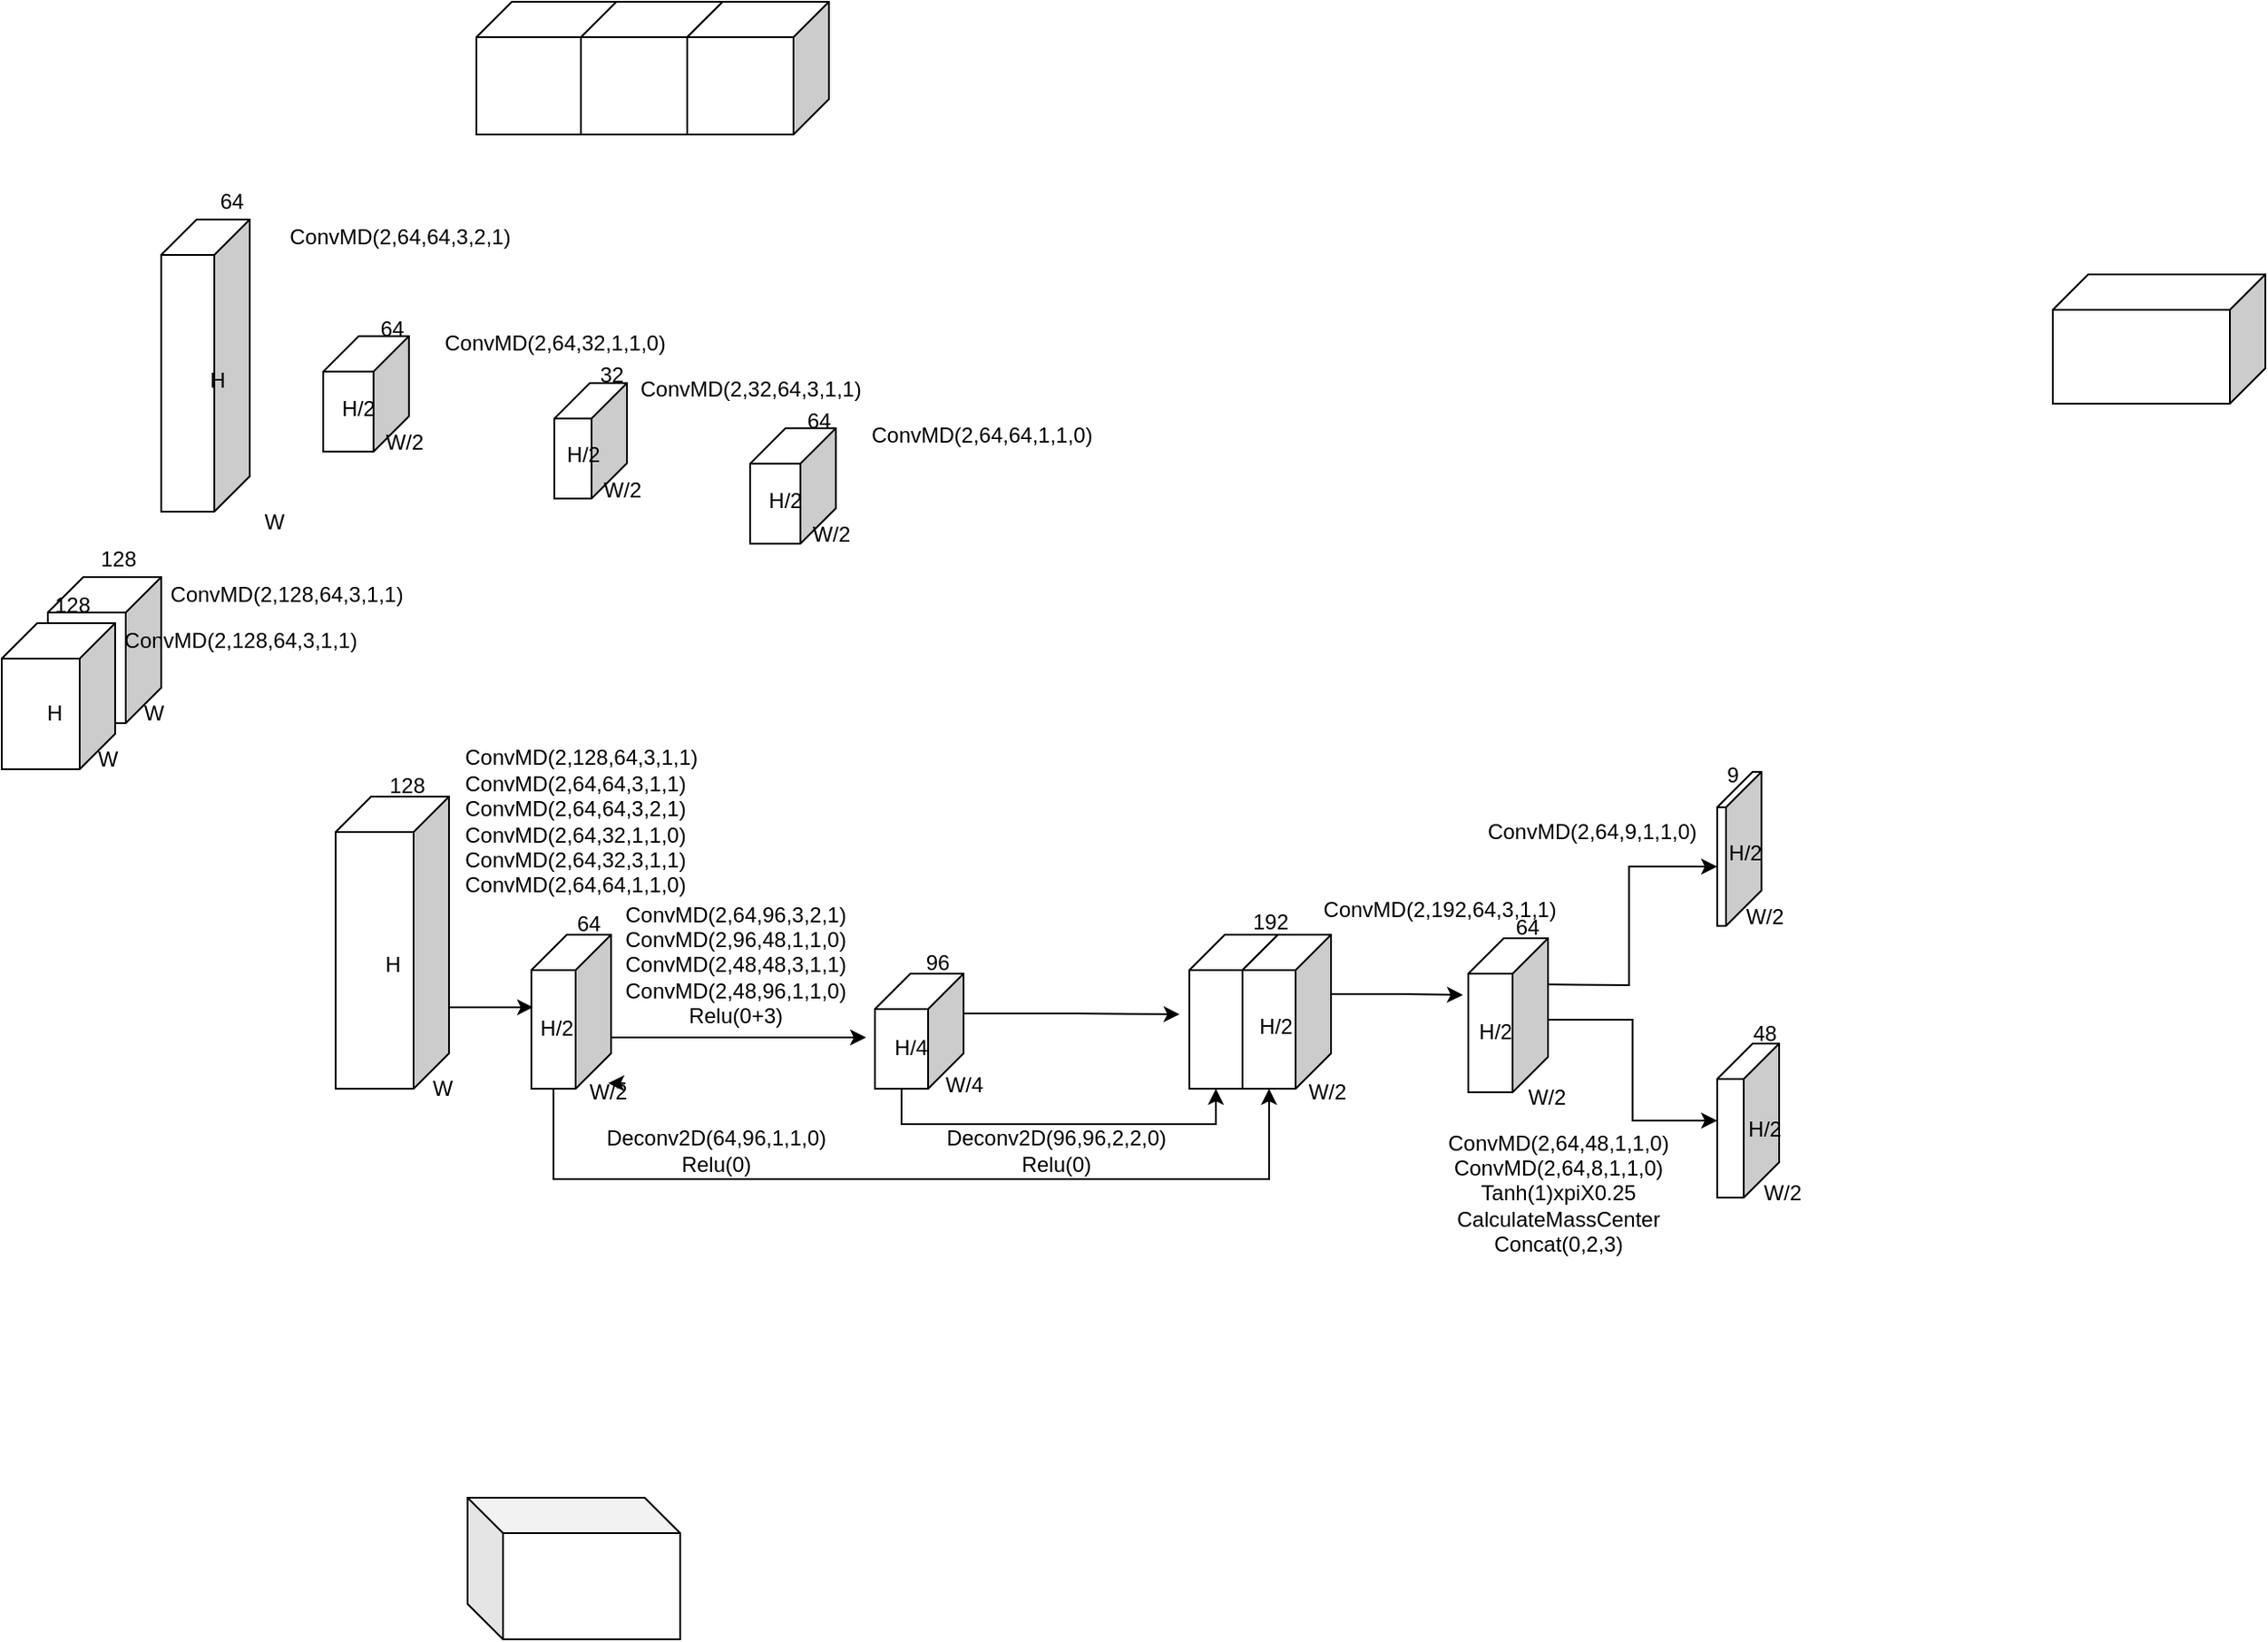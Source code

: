 <mxfile version="10.8.4" type="github"><diagram id="51AN-RBTm0IWvbzmyc3l" name="Page-1"><mxGraphModel dx="822" dy="508" grid="1" gridSize="10" guides="1" tooltips="1" connect="1" arrows="1" fold="1" page="1" pageScale="1" pageWidth="2000" pageHeight="1100" math="0" shadow="0"><root><mxCell id="0"/><mxCell id="1" parent="0"/><mxCell id="z0pRpA3Smjrp70jcy4So-18" value="" style="group" vertex="1" connectable="0" parent="1"><mxGeometry x="340" y="25" width="32" height="75" as="geometry"/></mxCell><mxCell id="z0pRpA3Smjrp70jcy4So-13" value="" style="shape=cube;whiteSpace=wrap;html=1;boundedLbl=1;backgroundOutline=1;darkOpacity=0.2;darkOpacity2=0;shadow=0;direction=south;" vertex="1" parent="z0pRpA3Smjrp70jcy4So-18"><mxGeometry width="80" height="75" as="geometry"/></mxCell><mxCell id="z0pRpA3Smjrp70jcy4So-14" value="" style="shape=cube;whiteSpace=wrap;html=1;boundedLbl=1;backgroundOutline=1;darkOpacity=0.2;darkOpacity2=0;shadow=0;direction=south;" vertex="1" parent="z0pRpA3Smjrp70jcy4So-18"><mxGeometry x="59" width="80" height="75" as="geometry"/></mxCell><mxCell id="z0pRpA3Smjrp70jcy4So-15" value="" style="shape=cube;whiteSpace=wrap;html=1;boundedLbl=1;backgroundOutline=1;darkOpacity=0.2;darkOpacity2=0;shadow=0;direction=south;" vertex="1" parent="z0pRpA3Smjrp70jcy4So-18"><mxGeometry x="119" width="80" height="75" as="geometry"/></mxCell><mxCell id="T1YMmz4jDLY1eV03IDOr-4" value="" style="group" vertex="1" connectable="0" parent="1"><mxGeometry x="260.5" y="458" width="443.5" height="259" as="geometry"/></mxCell><mxCell id="z0pRpA3Smjrp70jcy4So-11" value="" style="shape=cube;whiteSpace=wrap;html=1;boundedLbl=1;backgroundOutline=1;darkOpacity=0.2;darkOpacity2=0;shadow=0;direction=south;" vertex="1" parent="T1YMmz4jDLY1eV03IDOr-4"><mxGeometry y="16" width="64" height="165" as="geometry"/></mxCell><mxCell id="z0pRpA3Smjrp70jcy4So-16" value="&amp;nbsp; ConvMD(2,128,64,3,1,1)&lt;br&gt;ConvMD(2,64,64,3,1,1)&lt;br&gt;ConvMD(2,64,64,3,2,1)&lt;br&gt;ConvMD(2,64,32,1,1,0)&lt;br&gt;ConvMD(2,64,32,3,1,1)&lt;br&gt;ConvMD(2,64,64,1,1,0)&lt;br&gt;" style="text;html=1;strokeColor=none;fillColor=none;align=center;verticalAlign=middle;whiteSpace=wrap;rounded=0;shadow=0;" vertex="1" parent="T1YMmz4jDLY1eV03IDOr-4"><mxGeometry x="30" y="20" width="210" height="20" as="geometry"/></mxCell><mxCell id="T1YMmz4jDLY1eV03IDOr-1" value="128&lt;br&gt;" style="text;html=1;strokeColor=none;fillColor=none;align=center;verticalAlign=middle;whiteSpace=wrap;rounded=0;shadow=0;" vertex="1" parent="T1YMmz4jDLY1eV03IDOr-4"><mxGeometry x="20" width="40" height="20" as="geometry"/></mxCell><mxCell id="T1YMmz4jDLY1eV03IDOr-2" value="H&lt;br&gt;" style="text;html=1;strokeColor=none;fillColor=none;align=center;verticalAlign=middle;whiteSpace=wrap;rounded=0;shadow=0;" vertex="1" parent="T1YMmz4jDLY1eV03IDOr-4"><mxGeometry x="12" y="98" width="40" height="26" as="geometry"/></mxCell><mxCell id="T1YMmz4jDLY1eV03IDOr-3" value="W&lt;br&gt;" style="text;html=1;strokeColor=none;fillColor=none;align=center;verticalAlign=middle;whiteSpace=wrap;rounded=0;shadow=0;" vertex="1" parent="T1YMmz4jDLY1eV03IDOr-4"><mxGeometry x="40" y="168" width="40" height="26" as="geometry"/></mxCell><mxCell id="T1YMmz4jDLY1eV03IDOr-88" value="" style="group" vertex="1" connectable="0" parent="T1YMmz4jDLY1eV03IDOr-4"><mxGeometry x="110.5" y="89" width="333" height="110" as="geometry"/></mxCell><mxCell id="T1YMmz4jDLY1eV03IDOr-89" value="" style="shape=cube;whiteSpace=wrap;html=1;boundedLbl=1;backgroundOutline=1;darkOpacity=0.2;darkOpacity2=0;shadow=0;direction=south;" vertex="1" parent="T1YMmz4jDLY1eV03IDOr-88"><mxGeometry y="5" width="45" height="87" as="geometry"/></mxCell><mxCell id="T1YMmz4jDLY1eV03IDOr-90" value="Deconv2D(64,96,1,1,0)&lt;br&gt;Relu(0)&lt;br&gt;" style="text;html=1;strokeColor=none;fillColor=none;align=center;verticalAlign=middle;whiteSpace=wrap;rounded=0;shadow=0;" vertex="1" parent="T1YMmz4jDLY1eV03IDOr-88"><mxGeometry x="2.541" y="122.907" width="203.285" height="7.907" as="geometry"/></mxCell><mxCell id="T1YMmz4jDLY1eV03IDOr-91" value="64&lt;br&gt;" style="text;html=1;strokeColor=none;fillColor=none;align=center;verticalAlign=middle;whiteSpace=wrap;rounded=0;shadow=0;" vertex="1" parent="T1YMmz4jDLY1eV03IDOr-88"><mxGeometry x="13.36" y="-5" width="38.721" height="7.907" as="geometry"/></mxCell><mxCell id="T1YMmz4jDLY1eV03IDOr-92" value="H/2&lt;br&gt;" style="text;html=1;strokeColor=none;fillColor=none;align=center;verticalAlign=middle;whiteSpace=wrap;rounded=0;shadow=0;" vertex="1" parent="T1YMmz4jDLY1eV03IDOr-88"><mxGeometry x="-4.884" y="52.744" width="38.721" height="10.279" as="geometry"/></mxCell><mxCell id="T1YMmz4jDLY1eV03IDOr-93" value="W/2&lt;br&gt;" style="text;html=1;strokeColor=none;fillColor=none;align=center;verticalAlign=middle;whiteSpace=wrap;rounded=0;shadow=0;" vertex="1" parent="T1YMmz4jDLY1eV03IDOr-88"><mxGeometry x="24.093" y="88.872" width="38.721" height="10.279" as="geometry"/></mxCell><mxCell id="T1YMmz4jDLY1eV03IDOr-96" value="ConvMD(2,64,96,3,2,1)&lt;br&gt;ConvMD(2,96,48,1,1,0)&lt;br&gt;ConvMD(2,48,48,3,1,1)&lt;br&gt;ConvMD(2,48,96,1,1,0)&lt;br&gt;Relu(0+3)&lt;br&gt;" style="text;html=1;strokeColor=none;fillColor=none;align=center;verticalAlign=middle;whiteSpace=wrap;rounded=0;shadow=0;" vertex="1" parent="T1YMmz4jDLY1eV03IDOr-88"><mxGeometry x="13.541" y="17.907" width="203.285" height="7.907" as="geometry"/></mxCell><mxCell id="T1YMmz4jDLY1eV03IDOr-99" value="" style="shape=cube;whiteSpace=wrap;html=1;boundedLbl=1;backgroundOutline=1;darkOpacity=0.2;darkOpacity2=0;shadow=0;direction=south;" vertex="1" parent="T1YMmz4jDLY1eV03IDOr-88"><mxGeometry x="194" y="27" width="50" height="65" as="geometry"/></mxCell><mxCell id="T1YMmz4jDLY1eV03IDOr-100" value="96&lt;br&gt;" style="text;html=1;strokeColor=none;fillColor=none;align=center;verticalAlign=middle;whiteSpace=wrap;rounded=0;shadow=0;" vertex="1" parent="T1YMmz4jDLY1eV03IDOr-88"><mxGeometry x="209.86" y="17" width="38.721" height="7.907" as="geometry"/></mxCell><mxCell id="T1YMmz4jDLY1eV03IDOr-101" value="H/4&lt;br&gt;" style="text;html=1;strokeColor=none;fillColor=none;align=center;verticalAlign=middle;whiteSpace=wrap;rounded=0;shadow=0;" vertex="1" parent="T1YMmz4jDLY1eV03IDOr-88"><mxGeometry x="195.116" y="64.244" width="38.721" height="10.279" as="geometry"/></mxCell><mxCell id="T1YMmz4jDLY1eV03IDOr-102" value="W/4&lt;br&gt;" style="text;html=1;strokeColor=none;fillColor=none;align=center;verticalAlign=middle;whiteSpace=wrap;rounded=0;shadow=0;" vertex="1" parent="T1YMmz4jDLY1eV03IDOr-88"><mxGeometry x="224.593" y="84.872" width="38.721" height="10.279" as="geometry"/></mxCell><mxCell id="T1YMmz4jDLY1eV03IDOr-127" style="edgeStyle=orthogonalEdgeStyle;rounded=0;orthogonalLoop=1;jettySize=auto;html=1;exitX=0.75;exitY=0;exitDx=0;exitDy=0;entryX=0.5;entryY=0;entryDx=0;entryDy=0;" edge="1" parent="T1YMmz4jDLY1eV03IDOr-88" source="T1YMmz4jDLY1eV03IDOr-93" target="T1YMmz4jDLY1eV03IDOr-93"><mxGeometry relative="1" as="geometry"/></mxCell><mxCell id="T1YMmz4jDLY1eV03IDOr-123" style="edgeStyle=orthogonalEdgeStyle;rounded=0;orthogonalLoop=1;jettySize=auto;html=1;exitX=0.721;exitY=0.008;exitDx=0;exitDy=0;exitPerimeter=0;entryX=0.471;entryY=0.978;entryDx=0;entryDy=0;entryPerimeter=0;" edge="1" parent="T1YMmz4jDLY1eV03IDOr-4" source="z0pRpA3Smjrp70jcy4So-11" target="T1YMmz4jDLY1eV03IDOr-89"><mxGeometry relative="1" as="geometry"><mxPoint x="109.5" y="161" as="targetPoint"/></mxGeometry></mxCell><mxCell id="T1YMmz4jDLY1eV03IDOr-23" value="" style="group" vertex="1" connectable="0" parent="1"><mxGeometry x="72" y="330" width="266" height="230" as="geometry"/></mxCell><mxCell id="T1YMmz4jDLY1eV03IDOr-5" value="" style="group" vertex="1" connectable="0" parent="T1YMmz4jDLY1eV03IDOr-23"><mxGeometry x="26" width="240" height="204" as="geometry"/></mxCell><mxCell id="T1YMmz4jDLY1eV03IDOr-6" value="" style="shape=cube;whiteSpace=wrap;html=1;boundedLbl=1;backgroundOutline=1;darkOpacity=0.2;darkOpacity2=0;shadow=0;direction=south;" vertex="1" parent="T1YMmz4jDLY1eV03IDOr-5"><mxGeometry y="20" width="64" height="82.5" as="geometry"/></mxCell><mxCell id="T1YMmz4jDLY1eV03IDOr-7" value="ConvMD(2,128,64,3,1,1)" style="text;html=1;strokeColor=none;fillColor=none;align=center;verticalAlign=middle;whiteSpace=wrap;rounded=0;shadow=0;" vertex="1" parent="T1YMmz4jDLY1eV03IDOr-5"><mxGeometry x="30" y="20" width="210" height="20" as="geometry"/></mxCell><mxCell id="T1YMmz4jDLY1eV03IDOr-8" value="128&lt;br&gt;" style="text;html=1;strokeColor=none;fillColor=none;align=center;verticalAlign=middle;whiteSpace=wrap;rounded=0;shadow=0;" vertex="1" parent="T1YMmz4jDLY1eV03IDOr-5"><mxGeometry x="20" width="40" height="20" as="geometry"/></mxCell><mxCell id="T1YMmz4jDLY1eV03IDOr-9" value="H&lt;br&gt;" style="text;html=1;strokeColor=none;fillColor=none;align=center;verticalAlign=middle;whiteSpace=wrap;rounded=0;shadow=0;" vertex="1" parent="T1YMmz4jDLY1eV03IDOr-5"><mxGeometry x="10" y="57.5" width="40" height="26" as="geometry"/></mxCell><mxCell id="T1YMmz4jDLY1eV03IDOr-10" value="W&lt;br&gt;" style="text;html=1;strokeColor=none;fillColor=none;align=center;verticalAlign=middle;whiteSpace=wrap;rounded=0;shadow=0;" vertex="1" parent="T1YMmz4jDLY1eV03IDOr-5"><mxGeometry x="40" y="83.5" width="40" height="26" as="geometry"/></mxCell><mxCell id="T1YMmz4jDLY1eV03IDOr-17" value="" style="group" vertex="1" connectable="0" parent="T1YMmz4jDLY1eV03IDOr-23"><mxGeometry y="26" width="240" height="204" as="geometry"/></mxCell><mxCell id="T1YMmz4jDLY1eV03IDOr-18" value="" style="shape=cube;whiteSpace=wrap;html=1;boundedLbl=1;backgroundOutline=1;darkOpacity=0.2;darkOpacity2=0;shadow=0;direction=south;" vertex="1" parent="T1YMmz4jDLY1eV03IDOr-17"><mxGeometry y="20" width="64" height="82.5" as="geometry"/></mxCell><mxCell id="T1YMmz4jDLY1eV03IDOr-19" value="ConvMD(2,128,64,3,1,1)" style="text;html=1;strokeColor=none;fillColor=none;align=center;verticalAlign=middle;whiteSpace=wrap;rounded=0;shadow=0;" vertex="1" parent="T1YMmz4jDLY1eV03IDOr-17"><mxGeometry x="30" y="20" width="210" height="20" as="geometry"/></mxCell><mxCell id="T1YMmz4jDLY1eV03IDOr-20" value="128&lt;br&gt;" style="text;html=1;strokeColor=none;fillColor=none;align=center;verticalAlign=middle;whiteSpace=wrap;rounded=0;shadow=0;" vertex="1" parent="T1YMmz4jDLY1eV03IDOr-17"><mxGeometry x="20" width="40" height="20" as="geometry"/></mxCell><mxCell id="T1YMmz4jDLY1eV03IDOr-21" value="H&lt;br&gt;" style="text;html=1;strokeColor=none;fillColor=none;align=center;verticalAlign=middle;whiteSpace=wrap;rounded=0;shadow=0;" vertex="1" parent="T1YMmz4jDLY1eV03IDOr-17"><mxGeometry x="10" y="57.5" width="40" height="26" as="geometry"/></mxCell><mxCell id="T1YMmz4jDLY1eV03IDOr-22" value="W&lt;br&gt;" style="text;html=1;strokeColor=none;fillColor=none;align=center;verticalAlign=middle;whiteSpace=wrap;rounded=0;shadow=0;" vertex="1" parent="T1YMmz4jDLY1eV03IDOr-17"><mxGeometry x="40" y="83.5" width="40" height="26" as="geometry"/></mxCell><mxCell id="T1YMmz4jDLY1eV03IDOr-44" value="" style="group" vertex="1" connectable="0" parent="1"><mxGeometry x="162" y="128" width="344" height="258" as="geometry"/></mxCell><mxCell id="T1YMmz4jDLY1eV03IDOr-45" value="" style="shape=cube;whiteSpace=wrap;html=1;boundedLbl=1;backgroundOutline=1;darkOpacity=0.2;darkOpacity2=0;shadow=0;direction=south;" vertex="1" parent="T1YMmz4jDLY1eV03IDOr-44"><mxGeometry y="20" width="50" height="165" as="geometry"/></mxCell><mxCell id="T1YMmz4jDLY1eV03IDOr-46" value="ConvMD(2,64,64,3,2,1)" style="text;html=1;strokeColor=none;fillColor=none;align=center;verticalAlign=middle;whiteSpace=wrap;rounded=0;shadow=0;" vertex="1" parent="T1YMmz4jDLY1eV03IDOr-44"><mxGeometry x="30" y="20" width="210" height="20" as="geometry"/></mxCell><mxCell id="T1YMmz4jDLY1eV03IDOr-47" value="64&lt;br&gt;" style="text;html=1;strokeColor=none;fillColor=none;align=center;verticalAlign=middle;whiteSpace=wrap;rounded=0;shadow=0;" vertex="1" parent="T1YMmz4jDLY1eV03IDOr-44"><mxGeometry x="20" width="40" height="20" as="geometry"/></mxCell><mxCell id="T1YMmz4jDLY1eV03IDOr-48" value="H&lt;br&gt;" style="text;html=1;strokeColor=none;fillColor=none;align=center;verticalAlign=middle;whiteSpace=wrap;rounded=0;shadow=0;" vertex="1" parent="T1YMmz4jDLY1eV03IDOr-44"><mxGeometry x="12" y="98" width="40" height="26" as="geometry"/></mxCell><mxCell id="T1YMmz4jDLY1eV03IDOr-49" value="W&lt;br&gt;" style="text;html=1;strokeColor=none;fillColor=none;align=center;verticalAlign=middle;whiteSpace=wrap;rounded=0;shadow=0;" vertex="1" parent="T1YMmz4jDLY1eV03IDOr-44"><mxGeometry x="44" y="178" width="40" height="26" as="geometry"/></mxCell><mxCell id="T1YMmz4jDLY1eV03IDOr-50" value="" style="group" vertex="1" connectable="0" parent="1"><mxGeometry x="253.5" y="206" width="679.5" height="177" as="geometry"/></mxCell><mxCell id="T1YMmz4jDLY1eV03IDOr-51" value="" style="shape=cube;whiteSpace=wrap;html=1;boundedLbl=1;backgroundOutline=1;darkOpacity=0.2;darkOpacity2=0;shadow=0;direction=south;" vertex="1" parent="T1YMmz4jDLY1eV03IDOr-50"><mxGeometry y="7.907" width="48.401" height="65.233" as="geometry"/></mxCell><mxCell id="T1YMmz4jDLY1eV03IDOr-52" value="ConvMD(2,64,32,1,1,0)" style="text;html=1;strokeColor=none;fillColor=none;align=center;verticalAlign=middle;whiteSpace=wrap;rounded=0;shadow=0;" vertex="1" parent="T1YMmz4jDLY1eV03IDOr-50"><mxGeometry x="29.041" y="7.907" width="203.285" height="7.907" as="geometry"/></mxCell><mxCell id="T1YMmz4jDLY1eV03IDOr-53" value="64&lt;br&gt;" style="text;html=1;strokeColor=none;fillColor=none;align=center;verticalAlign=middle;whiteSpace=wrap;rounded=0;shadow=0;" vertex="1" parent="T1YMmz4jDLY1eV03IDOr-50"><mxGeometry x="19.36" width="38.721" height="7.907" as="geometry"/></mxCell><mxCell id="T1YMmz4jDLY1eV03IDOr-54" value="H/2&lt;br&gt;" style="text;html=1;strokeColor=none;fillColor=none;align=center;verticalAlign=middle;whiteSpace=wrap;rounded=0;shadow=0;" vertex="1" parent="T1YMmz4jDLY1eV03IDOr-50"><mxGeometry x="0.116" y="43.744" width="38.721" height="10.279" as="geometry"/></mxCell><mxCell id="T1YMmz4jDLY1eV03IDOr-55" value="W/2&lt;br&gt;" style="text;html=1;strokeColor=none;fillColor=none;align=center;verticalAlign=middle;whiteSpace=wrap;rounded=0;shadow=0;" vertex="1" parent="T1YMmz4jDLY1eV03IDOr-50"><mxGeometry x="26.093" y="62.872" width="38.721" height="10.279" as="geometry"/></mxCell><mxCell id="T1YMmz4jDLY1eV03IDOr-63" value="" style="group" vertex="1" connectable="0" parent="T1YMmz4jDLY1eV03IDOr-50"><mxGeometry x="130.5" y="26.5" width="549" height="150.5" as="geometry"/></mxCell><mxCell id="T1YMmz4jDLY1eV03IDOr-64" value="" style="shape=cube;whiteSpace=wrap;html=1;boundedLbl=1;backgroundOutline=1;darkOpacity=0.2;darkOpacity2=0;shadow=0;direction=south;" vertex="1" parent="T1YMmz4jDLY1eV03IDOr-63"><mxGeometry y="7.907" width="40.988" height="65.233" as="geometry"/></mxCell><mxCell id="T1YMmz4jDLY1eV03IDOr-65" value="ConvMD(2,32,64,3,1,1)" style="text;html=1;strokeColor=none;fillColor=none;align=center;verticalAlign=middle;whiteSpace=wrap;rounded=0;shadow=0;" vertex="1" parent="T1YMmz4jDLY1eV03IDOr-63"><mxGeometry x="24.593" y="7.907" width="172.151" height="7.907" as="geometry"/></mxCell><mxCell id="T1YMmz4jDLY1eV03IDOr-66" value="32" style="text;html=1;strokeColor=none;fillColor=none;align=center;verticalAlign=middle;whiteSpace=wrap;rounded=0;shadow=0;" vertex="1" parent="T1YMmz4jDLY1eV03IDOr-63"><mxGeometry x="16.395" width="32.791" height="7.907" as="geometry"/></mxCell><mxCell id="T1YMmz4jDLY1eV03IDOr-67" value="H/2&lt;br&gt;" style="text;html=1;strokeColor=none;fillColor=none;align=center;verticalAlign=middle;whiteSpace=wrap;rounded=0;shadow=0;" vertex="1" parent="T1YMmz4jDLY1eV03IDOr-63"><mxGeometry x="0.098" y="43.744" width="32.791" height="10.279" as="geometry"/></mxCell><mxCell id="T1YMmz4jDLY1eV03IDOr-68" value="W/2&lt;br&gt;" style="text;html=1;strokeColor=none;fillColor=none;align=center;verticalAlign=middle;whiteSpace=wrap;rounded=0;shadow=0;" vertex="1" parent="T1YMmz4jDLY1eV03IDOr-63"><mxGeometry x="22.097" y="62.872" width="32.791" height="10.279" as="geometry"/></mxCell><mxCell id="T1YMmz4jDLY1eV03IDOr-57" value="" style="group" vertex="1" connectable="0" parent="T1YMmz4jDLY1eV03IDOr-63"><mxGeometry x="110.5" y="25.5" width="438.5" height="125" as="geometry"/></mxCell><mxCell id="T1YMmz4jDLY1eV03IDOr-58" value="" style="shape=cube;whiteSpace=wrap;html=1;boundedLbl=1;backgroundOutline=1;darkOpacity=0.2;darkOpacity2=0;shadow=0;direction=south;" vertex="1" parent="T1YMmz4jDLY1eV03IDOr-57"><mxGeometry y="7.907" width="48.401" height="65.233" as="geometry"/></mxCell><mxCell id="T1YMmz4jDLY1eV03IDOr-59" value="ConvMD(2,64,64,1,1,0)" style="text;html=1;strokeColor=none;fillColor=none;align=center;verticalAlign=middle;whiteSpace=wrap;rounded=0;shadow=0;" vertex="1" parent="T1YMmz4jDLY1eV03IDOr-57"><mxGeometry x="29.041" y="7.907" width="203.285" height="7.907" as="geometry"/></mxCell><mxCell id="T1YMmz4jDLY1eV03IDOr-60" value="64&lt;br&gt;" style="text;html=1;strokeColor=none;fillColor=none;align=center;verticalAlign=middle;whiteSpace=wrap;rounded=0;shadow=0;" vertex="1" parent="T1YMmz4jDLY1eV03IDOr-57"><mxGeometry x="19.36" width="38.721" height="7.907" as="geometry"/></mxCell><mxCell id="T1YMmz4jDLY1eV03IDOr-61" value="H/2&lt;br&gt;" style="text;html=1;strokeColor=none;fillColor=none;align=center;verticalAlign=middle;whiteSpace=wrap;rounded=0;shadow=0;" vertex="1" parent="T1YMmz4jDLY1eV03IDOr-57"><mxGeometry x="0.116" y="43.744" width="38.721" height="10.279" as="geometry"/></mxCell><mxCell id="T1YMmz4jDLY1eV03IDOr-62" value="W/2&lt;br&gt;" style="text;html=1;strokeColor=none;fillColor=none;align=center;verticalAlign=middle;whiteSpace=wrap;rounded=0;shadow=0;" vertex="1" parent="T1YMmz4jDLY1eV03IDOr-57"><mxGeometry x="26.093" y="62.872" width="38.721" height="10.279" as="geometry"/></mxCell><mxCell id="T1YMmz4jDLY1eV03IDOr-95" value="" style="shape=cube;whiteSpace=wrap;html=1;boundedLbl=1;backgroundOutline=1;darkOpacity=0.2;darkOpacity2=0;shadow=0;direction=south;" vertex="1" parent="1"><mxGeometry x="1230" y="179" width="120" height="73" as="geometry"/></mxCell><mxCell id="T1YMmz4jDLY1eV03IDOr-103" value="Deconv2D(96,96,2,2,0)&lt;br&gt;Relu(0)&lt;br&gt;" style="text;html=1;strokeColor=none;fillColor=none;align=center;verticalAlign=middle;whiteSpace=wrap;rounded=0;shadow=0;" vertex="1" parent="1"><mxGeometry x="566.041" y="669.907" width="203.285" height="7.907" as="geometry"/></mxCell><mxCell id="T1YMmz4jDLY1eV03IDOr-105" value="ConvMD(2,192,64,3,1,1)" style="text;html=1;strokeColor=none;fillColor=none;align=center;verticalAlign=middle;whiteSpace=wrap;rounded=0;shadow=0;" vertex="1" parent="1"><mxGeometry x="797.5" y="536" width="172" height="4" as="geometry"/></mxCell><mxCell id="T1YMmz4jDLY1eV03IDOr-116" style="edgeStyle=orthogonalEdgeStyle;rounded=0;orthogonalLoop=1;jettySize=auto;html=1;exitX=0.529;exitY=0;exitDx=0;exitDy=0;exitPerimeter=0;" edge="1" parent="1" source="T1YMmz4jDLY1eV03IDOr-106" target="T1YMmz4jDLY1eV03IDOr-111"><mxGeometry relative="1" as="geometry"/></mxCell><mxCell id="T1YMmz4jDLY1eV03IDOr-118" style="edgeStyle=orthogonalEdgeStyle;rounded=0;orthogonalLoop=1;jettySize=auto;html=1;entryX=0;entryY=0;entryDx=53.5;entryDy=25;entryPerimeter=0;" edge="1" parent="1" target="T1YMmz4jDLY1eV03IDOr-110"><mxGeometry relative="1" as="geometry"><mxPoint x="940" y="580" as="sourcePoint"/></mxGeometry></mxCell><mxCell id="T1YMmz4jDLY1eV03IDOr-106" value="" style="shape=cube;whiteSpace=wrap;html=1;boundedLbl=1;backgroundOutline=1;darkOpacity=0.2;darkOpacity2=0;shadow=0;direction=south;" vertex="1" parent="1"><mxGeometry x="900" y="554" width="45" height="87" as="geometry"/></mxCell><mxCell id="T1YMmz4jDLY1eV03IDOr-107" value="ConvMD(2,64,9,1,1,0)" style="text;html=1;strokeColor=none;fillColor=none;align=center;verticalAlign=middle;whiteSpace=wrap;rounded=0;shadow=0;" vertex="1" parent="1"><mxGeometry x="883.593" y="489.907" width="172.151" height="7.907" as="geometry"/></mxCell><mxCell id="T1YMmz4jDLY1eV03IDOr-108" value="ConvMD(2,64,48,1,1,0)&lt;br&gt;ConvMD(2,64,8,1,1,0)&lt;br&gt;Tanh(1)xpiX0.25&lt;br&gt;CalculateMassCenter&lt;br&gt;Concat(0,2,3)&lt;br&gt;" style="text;html=1;strokeColor=none;fillColor=none;align=center;verticalAlign=middle;whiteSpace=wrap;rounded=0;shadow=0;" vertex="1" parent="1"><mxGeometry x="864.593" y="693.907" width="172.151" height="7.907" as="geometry"/></mxCell><mxCell id="T1YMmz4jDLY1eV03IDOr-109" value="" style="shape=cube;whiteSpace=wrap;html=1;boundedLbl=1;backgroundOutline=1;darkOpacity=0.05;darkOpacity2=0.1;shadow=0;" vertex="1" parent="1"><mxGeometry x="335" y="870" width="120" height="80" as="geometry"/></mxCell><mxCell id="T1YMmz4jDLY1eV03IDOr-110" value="" style="shape=cube;whiteSpace=wrap;html=1;boundedLbl=1;backgroundOutline=1;darkOpacity=0.2;darkOpacity2=0;shadow=0;direction=south;" vertex="1" parent="1"><mxGeometry x="1040.5" y="460" width="25" height="87" as="geometry"/></mxCell><mxCell id="T1YMmz4jDLY1eV03IDOr-111" value="" style="shape=cube;whiteSpace=wrap;html=1;boundedLbl=1;backgroundOutline=1;darkOpacity=0.2;darkOpacity2=0;shadow=0;direction=south;" vertex="1" parent="1"><mxGeometry x="1040.5" y="613.5" width="35" height="87" as="geometry"/></mxCell><mxCell id="T1YMmz4jDLY1eV03IDOr-113" value="" style="group" vertex="1" connectable="0" parent="1"><mxGeometry x="742.5" y="552" width="80" height="95.651" as="geometry"/></mxCell><mxCell id="T1YMmz4jDLY1eV03IDOr-94" value="" style="shape=cube;whiteSpace=wrap;html=1;boundedLbl=1;backgroundOutline=1;darkOpacity=0.2;darkOpacity2=0;shadow=0;direction=south;" vertex="1" parent="T1YMmz4jDLY1eV03IDOr-113"><mxGeometry width="50" height="87" as="geometry"/></mxCell><mxCell id="T1YMmz4jDLY1eV03IDOr-104" value="" style="shape=cube;whiteSpace=wrap;html=1;boundedLbl=1;backgroundOutline=1;darkOpacity=0.2;darkOpacity2=0;shadow=0;direction=south;" vertex="1" parent="T1YMmz4jDLY1eV03IDOr-113"><mxGeometry x="30" width="50" height="87" as="geometry"/></mxCell><mxCell id="T1YMmz4jDLY1eV03IDOr-129" value="H/2&lt;br&gt;" style="text;html=1;strokeColor=none;fillColor=none;align=center;verticalAlign=middle;whiteSpace=wrap;rounded=0;shadow=0;" vertex="1" parent="T1YMmz4jDLY1eV03IDOr-113"><mxGeometry x="29.616" y="47.244" width="38.721" height="10.279" as="geometry"/></mxCell><mxCell id="T1YMmz4jDLY1eV03IDOr-130" value="W/2&lt;br&gt;" style="text;html=1;strokeColor=none;fillColor=none;align=center;verticalAlign=middle;whiteSpace=wrap;rounded=0;shadow=0;" vertex="1" parent="T1YMmz4jDLY1eV03IDOr-113"><mxGeometry x="58.593" y="83.372" width="38.721" height="10.279" as="geometry"/></mxCell><mxCell id="T1YMmz4jDLY1eV03IDOr-119" style="edgeStyle=orthogonalEdgeStyle;rounded=0;orthogonalLoop=1;jettySize=auto;html=1;exitX=0;exitY=0;exitDx=33.5;exitDy=0;exitPerimeter=0;entryX=0.368;entryY=1.067;entryDx=0;entryDy=0;entryPerimeter=0;" edge="1" parent="1" source="T1YMmz4jDLY1eV03IDOr-104" target="T1YMmz4jDLY1eV03IDOr-106"><mxGeometry relative="1" as="geometry"/></mxCell><mxCell id="T1YMmz4jDLY1eV03IDOr-120" style="edgeStyle=orthogonalEdgeStyle;rounded=0;orthogonalLoop=1;jettySize=auto;html=1;exitX=0;exitY=0;exitDx=22.5;exitDy=0;exitPerimeter=0;entryX=0.517;entryY=1.11;entryDx=0;entryDy=0;entryPerimeter=0;" edge="1" parent="1" source="T1YMmz4jDLY1eV03IDOr-99" target="T1YMmz4jDLY1eV03IDOr-94"><mxGeometry relative="1" as="geometry"/></mxCell><mxCell id="T1YMmz4jDLY1eV03IDOr-122" style="edgeStyle=orthogonalEdgeStyle;rounded=0;orthogonalLoop=1;jettySize=auto;html=1;exitX=0.667;exitY=0;exitDx=0;exitDy=0;exitPerimeter=0;" edge="1" parent="1" source="T1YMmz4jDLY1eV03IDOr-89"><mxGeometry relative="1" as="geometry"><mxPoint x="560" y="610" as="targetPoint"/></mxGeometry></mxCell><mxCell id="T1YMmz4jDLY1eV03IDOr-124" style="edgeStyle=orthogonalEdgeStyle;rounded=0;orthogonalLoop=1;jettySize=auto;html=1;exitX=0;exitY=0;exitDx=65;exitDy=35;exitPerimeter=0;entryX=0;entryY=0;entryDx=87;entryDy=35;entryPerimeter=0;" edge="1" parent="1" source="T1YMmz4jDLY1eV03IDOr-99" target="T1YMmz4jDLY1eV03IDOr-94"><mxGeometry relative="1" as="geometry"/></mxCell><mxCell id="T1YMmz4jDLY1eV03IDOr-126" style="edgeStyle=orthogonalEdgeStyle;rounded=0;orthogonalLoop=1;jettySize=auto;html=1;exitX=0;exitY=0;exitDx=87;exitDy=32.5;exitPerimeter=0;entryX=0;entryY=0;entryDx=87;entryDy=35;entryPerimeter=0;" edge="1" parent="1" source="T1YMmz4jDLY1eV03IDOr-89" target="T1YMmz4jDLY1eV03IDOr-104"><mxGeometry relative="1" as="geometry"><Array as="points"><mxPoint x="384" y="690"/><mxPoint x="788" y="690"/></Array></mxGeometry></mxCell><mxCell id="T1YMmz4jDLY1eV03IDOr-128" value="192" style="text;html=1;strokeColor=none;fillColor=none;align=center;verticalAlign=middle;whiteSpace=wrap;rounded=0;shadow=0;" vertex="1" parent="1"><mxGeometry x="769.36" y="541.5" width="38.721" height="7.907" as="geometry"/></mxCell><mxCell id="T1YMmz4jDLY1eV03IDOr-131" value="64&lt;br&gt;" style="text;html=1;strokeColor=none;fillColor=none;align=center;verticalAlign=middle;whiteSpace=wrap;rounded=0;shadow=0;" vertex="1" parent="1"><mxGeometry x="913.86" y="544.5" width="38.721" height="7.907" as="geometry"/></mxCell><mxCell id="T1YMmz4jDLY1eV03IDOr-132" value="H/2&lt;br&gt;" style="text;html=1;strokeColor=none;fillColor=none;align=center;verticalAlign=middle;whiteSpace=wrap;rounded=0;shadow=0;" vertex="1" parent="1"><mxGeometry x="895.616" y="602.244" width="38.721" height="10.279" as="geometry"/></mxCell><mxCell id="T1YMmz4jDLY1eV03IDOr-133" value="W/2&lt;br&gt;" style="text;html=1;strokeColor=none;fillColor=none;align=center;verticalAlign=middle;whiteSpace=wrap;rounded=0;shadow=0;" vertex="1" parent="1"><mxGeometry x="924.593" y="638.372" width="38.721" height="10.279" as="geometry"/></mxCell><mxCell id="T1YMmz4jDLY1eV03IDOr-134" value="48" style="text;html=1;strokeColor=none;fillColor=none;align=center;verticalAlign=middle;whiteSpace=wrap;rounded=0;shadow=0;" vertex="1" parent="1"><mxGeometry x="1047.86" y="604" width="38.721" height="7.907" as="geometry"/></mxCell><mxCell id="T1YMmz4jDLY1eV03IDOr-135" value="H/2&lt;br&gt;" style="text;html=1;strokeColor=none;fillColor=none;align=center;verticalAlign=middle;whiteSpace=wrap;rounded=0;shadow=0;" vertex="1" parent="1"><mxGeometry x="1047.616" y="656.744" width="38.721" height="10.279" as="geometry"/></mxCell><mxCell id="T1YMmz4jDLY1eV03IDOr-136" value="W/2&lt;br&gt;" style="text;html=1;strokeColor=none;fillColor=none;align=center;verticalAlign=middle;whiteSpace=wrap;rounded=0;shadow=0;" vertex="1" parent="1"><mxGeometry x="1058.093" y="692.872" width="38.721" height="10.279" as="geometry"/></mxCell><mxCell id="T1YMmz4jDLY1eV03IDOr-137" value="9" style="text;html=1;strokeColor=none;fillColor=none;align=center;verticalAlign=middle;whiteSpace=wrap;rounded=0;shadow=0;" vertex="1" parent="1"><mxGeometry x="1029.86" y="458" width="38.721" height="7.907" as="geometry"/></mxCell><mxCell id="T1YMmz4jDLY1eV03IDOr-138" value="H/2&lt;br&gt;" style="text;html=1;strokeColor=none;fillColor=none;align=center;verticalAlign=middle;whiteSpace=wrap;rounded=0;shadow=0;" vertex="1" parent="1"><mxGeometry x="1036.616" y="500.744" width="38.721" height="10.279" as="geometry"/></mxCell><mxCell id="T1YMmz4jDLY1eV03IDOr-139" value="W/2&lt;br&gt;" style="text;html=1;strokeColor=none;fillColor=none;align=center;verticalAlign=middle;whiteSpace=wrap;rounded=0;shadow=0;" vertex="1" parent="1"><mxGeometry x="1047.593" y="536.872" width="38.721" height="10.279" as="geometry"/></mxCell></root></mxGraphModel></diagram><diagram id="K8H_BuqLWE0xD9cFEaCy" name="Page-2"><mxGraphModel dx="822" dy="508" grid="1" gridSize="10" guides="1" tooltips="1" connect="1" arrows="1" fold="1" page="1" pageScale="1" pageWidth="850" pageHeight="1100" math="0" shadow="0"><root><mxCell id="2xW1VFAymuHXaD9BxkWk-0"/><mxCell id="2xW1VFAymuHXaD9BxkWk-1" parent="2xW1VFAymuHXaD9BxkWk-0"/></root></mxGraphModel></diagram></mxfile>